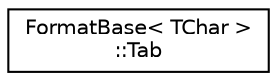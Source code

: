 digraph "Graphical Class Hierarchy"
{
  edge [fontname="Helvetica",fontsize="10",labelfontname="Helvetica",labelfontsize="10"];
  node [fontname="Helvetica",fontsize="10",shape=record];
  rankdir="LR";
  Node0 [label="FormatBase\< TChar \>\l::Tab",height=0.2,width=0.4,color="black", fillcolor="white", style="filled",URL="$structaworx_1_1lib_1_1strings_1_1FormatBase_1_1Tab.html"];
}
